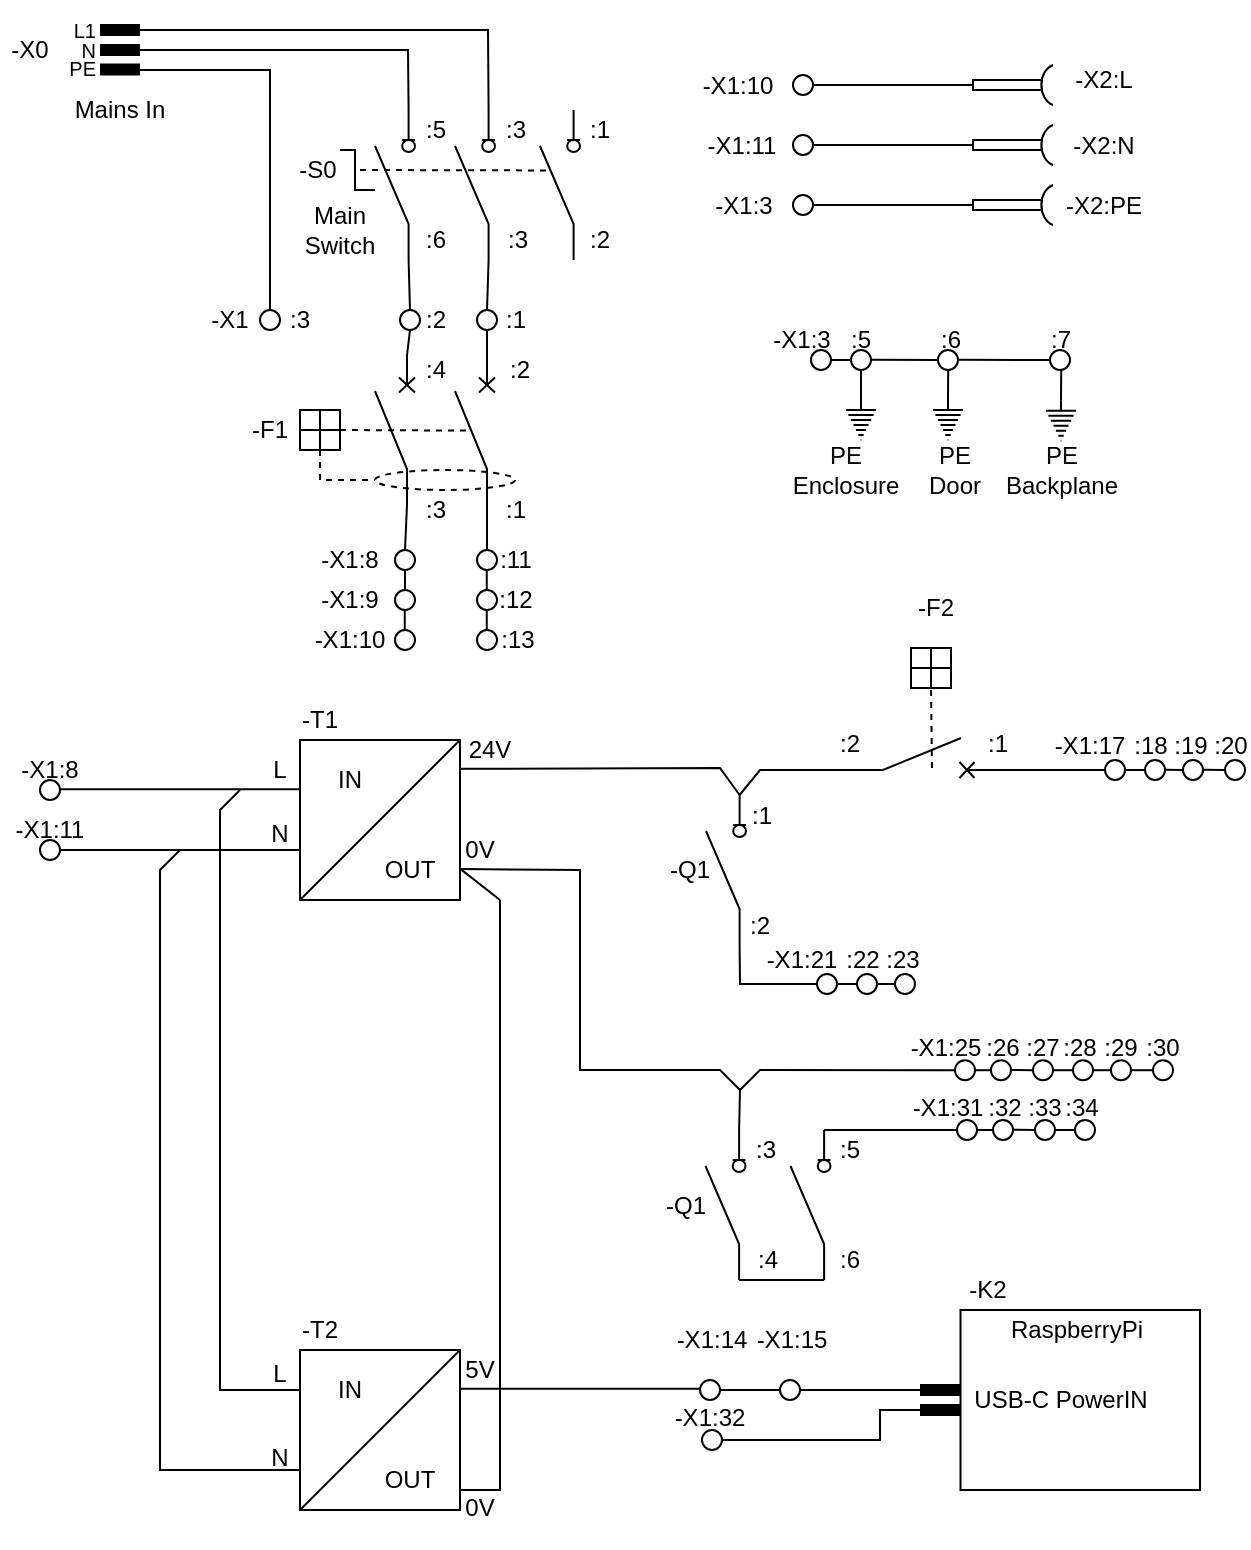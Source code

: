<mxfile version="21.8.2" type="embed"><diagram id="_w5quBjUEY321jHu5cvN" name="Page-1"><mxGraphModel dx="555" dy="289" grid="1" gridSize="10" guides="1" tooltips="1" connect="1" arrows="1" fold="1" page="1" pageScale="1" pageWidth="827" pageHeight="1169" math="0" shadow="0"><root><mxCell id="0"/><mxCell id="1" parent="0"/><mxCell id="90" value="" style="rounded=0;whiteSpace=wrap;html=1;fillColor=none;" parent="1" vertex="1"><mxGeometry x="550.25" y="880" width="119.75" height="90" as="geometry"/></mxCell><mxCell id="hFVKdKWCD8MQ9zV9a1Gs-126" value="&lt;font style=&quot;font-size: 12px;&quot; face=&quot;Helvetica&quot;&gt;-X1:25&lt;/font&gt;" style="text;html=1;strokeColor=none;fillColor=none;align=center;verticalAlign=middle;whiteSpace=wrap;rounded=0;" parent="1" vertex="1"><mxGeometry x="517.5" y="734.1" width="50" height="30" as="geometry"/></mxCell><mxCell id="hFVKdKWCD8MQ9zV9a1Gs-173" value="&lt;font style=&quot;font-size: 12px;&quot; face=&quot;Helvetica&quot;&gt;-X1:17&lt;/font&gt;" style="text;html=1;strokeColor=none;fillColor=none;align=center;verticalAlign=middle;whiteSpace=wrap;rounded=0;" parent="1" vertex="1"><mxGeometry x="590" y="583" width="50" height="30" as="geometry"/></mxCell><mxCell id="hFVKdKWCD8MQ9zV9a1Gs-191" value="&lt;font style=&quot;font-size: 12px;&quot; face=&quot;Helvetica&quot;&gt;:26&lt;/font&gt;" style="text;html=1;strokeColor=none;fillColor=none;align=center;verticalAlign=middle;whiteSpace=wrap;rounded=0;" parent="1" vertex="1"><mxGeometry x="562" y="734.1" width="19" height="30" as="geometry"/></mxCell><mxCell id="hFVKdKWCD8MQ9zV9a1Gs-195" value="&lt;font style=&quot;font-size: 12px;&quot; face=&quot;Helvetica&quot;&gt;:30&lt;/font&gt;" style="text;html=1;strokeColor=none;fillColor=none;align=center;verticalAlign=middle;whiteSpace=wrap;rounded=0;" parent="1" vertex="1"><mxGeometry x="642" y="734.1" width="19" height="30" as="geometry"/></mxCell><mxCell id="hFVKdKWCD8MQ9zV9a1Gs-143" value="&lt;font style=&quot;font-size: 12px;&quot; face=&quot;Helvetica&quot;&gt;-X1:32&lt;/font&gt;" style="text;html=1;strokeColor=none;fillColor=none;align=center;verticalAlign=middle;whiteSpace=wrap;rounded=0;" parent="1" vertex="1"><mxGeometry x="400" y="919" width="50" height="30" as="geometry"/></mxCell><mxCell id="hFVKdKWCD8MQ9zV9a1Gs-115" value="0V" style="text;html=1;strokeColor=none;fillColor=none;align=center;verticalAlign=middle;whiteSpace=wrap;rounded=0;" parent="1" vertex="1"><mxGeometry x="290" y="630" width="40" height="40" as="geometry"/></mxCell><mxCell id="hFVKdKWCD8MQ9zV9a1Gs-3" value="" style="endArrow=none;html=1;rounded=0;strokeWidth=6;" parent="1" edge="1"><mxGeometry width="50" height="50" relative="1" as="geometry"><mxPoint x="120" y="240" as="sourcePoint"/><mxPoint x="140" y="240" as="targetPoint"/></mxGeometry></mxCell><mxCell id="hFVKdKWCD8MQ9zV9a1Gs-4" value="" style="endArrow=none;html=1;rounded=0;strokeWidth=6;" parent="1" edge="1"><mxGeometry width="50" height="50" relative="1" as="geometry"><mxPoint x="120" y="250" as="sourcePoint"/><mxPoint x="140" y="250" as="targetPoint"/></mxGeometry></mxCell><mxCell id="hFVKdKWCD8MQ9zV9a1Gs-5" value="" style="endArrow=none;html=1;rounded=0;strokeWidth=6;" parent="1" edge="1"><mxGeometry width="50" height="50" relative="1" as="geometry"><mxPoint x="120" y="259.8" as="sourcePoint"/><mxPoint x="140" y="259.8" as="targetPoint"/></mxGeometry></mxCell><mxCell id="hFVKdKWCD8MQ9zV9a1Gs-6" value="&lt;p style=&quot;line-height: 95%; font-size: 10px;&quot;&gt;&lt;font style=&quot;font-size: 10px;&quot;&gt;L1&lt;br&gt;N&lt;br&gt;PE&lt;/font&gt;&lt;/p&gt;" style="text;html=1;strokeColor=none;fillColor=none;align=right;verticalAlign=middle;whiteSpace=wrap;rounded=0;" parent="1" vertex="1"><mxGeometry x="100" y="230" width="20" height="40" as="geometry"/></mxCell><mxCell id="hFVKdKWCD8MQ9zV9a1Gs-8" value="" style="verticalLabelPosition=bottom;shadow=0;dashed=0;align=center;html=1;verticalAlign=top;strokeWidth=1;shape=ellipse;perimeter=ellipsePerimeter;" parent="1" vertex="1"><mxGeometry x="267.5" y="500" width="10" height="10" as="geometry"/></mxCell><mxCell id="hFVKdKWCD8MQ9zV9a1Gs-15" value="" style="pointerEvents=1;verticalLabelPosition=bottom;shadow=0;dashed=0;align=center;html=1;verticalAlign=top;shape=mxgraph.electrical.electro-mechanical.circuitBreaker2;elSwitchState=off;rotation=-90;" parent="1" vertex="1"><mxGeometry x="230" y="430" width="75" height="20" as="geometry"/></mxCell><mxCell id="hFVKdKWCD8MQ9zV9a1Gs-16" value="" style="pointerEvents=1;verticalLabelPosition=bottom;shadow=0;dashed=0;align=center;html=1;verticalAlign=top;shape=mxgraph.electrical.electro-mechanical.circuitBreaker2;elSwitchState=off;rotation=-90;" parent="1" vertex="1"><mxGeometry x="270" y="430" width="75" height="20" as="geometry"/></mxCell><mxCell id="hFVKdKWCD8MQ9zV9a1Gs-17" value="" style="html=1;shape=mxgraph.electrical.electro-mechanical.switchDisconnector;aspect=fixed;elSwitchState=off;direction=north;" parent="1" vertex="1"><mxGeometry x="257.5" y="280" width="20" height="75" as="geometry"/></mxCell><mxCell id="hFVKdKWCD8MQ9zV9a1Gs-18" value="" style="html=1;shape=mxgraph.electrical.electro-mechanical.switchDisconnector;aspect=fixed;elSwitchState=off;direction=north;" parent="1" vertex="1"><mxGeometry x="297.5" y="280" width="20" height="75" as="geometry"/></mxCell><mxCell id="hFVKdKWCD8MQ9zV9a1Gs-19" value="" style="html=1;shape=mxgraph.electrical.electro-mechanical.switchDisconnector;aspect=fixed;elSwitchState=off;direction=north;" parent="1" vertex="1"><mxGeometry x="340" y="280" width="20" height="75" as="geometry"/></mxCell><mxCell id="hFVKdKWCD8MQ9zV9a1Gs-20" value="" style="verticalLabelPosition=bottom;shadow=0;dashed=0;align=center;html=1;verticalAlign=top;strokeWidth=1;shape=ellipse;perimeter=ellipsePerimeter;" parent="1" vertex="1"><mxGeometry x="200" y="380" width="10" height="10" as="geometry"/></mxCell><mxCell id="hFVKdKWCD8MQ9zV9a1Gs-21" value="" style="verticalLabelPosition=bottom;shadow=0;dashed=0;align=center;html=1;verticalAlign=top;strokeWidth=1;shape=ellipse;perimeter=ellipsePerimeter;" parent="1" vertex="1"><mxGeometry x="270" y="380" width="10" height="10" as="geometry"/></mxCell><mxCell id="hFVKdKWCD8MQ9zV9a1Gs-22" value="" style="verticalLabelPosition=bottom;shadow=0;dashed=0;align=center;html=1;verticalAlign=top;strokeWidth=1;shape=ellipse;perimeter=ellipsePerimeter;" parent="1" vertex="1"><mxGeometry x="308.5" y="380" width="10" height="10" as="geometry"/></mxCell><mxCell id="hFVKdKWCD8MQ9zV9a1Gs-26" value="" style="endArrow=none;html=1;rounded=0;exitX=1;exitY=0.84;exitDx=0;exitDy=0;" parent="1" source="hFVKdKWCD8MQ9zV9a1Gs-17" edge="1"><mxGeometry width="50" height="50" relative="1" as="geometry"><Array as="points"><mxPoint x="274" y="250"/></Array><mxPoint x="150" y="350" as="sourcePoint"/><mxPoint x="140" y="250" as="targetPoint"/></mxGeometry></mxCell><mxCell id="hFVKdKWCD8MQ9zV9a1Gs-29" value="" style="endArrow=none;html=1;rounded=0;exitX=0.5;exitY=0;exitDx=0;exitDy=0;" parent="1" source="hFVKdKWCD8MQ9zV9a1Gs-20" edge="1"><mxGeometry width="50" height="50" relative="1" as="geometry"><Array as="points"><mxPoint x="205" y="260"/></Array><mxPoint x="190" y="340" as="sourcePoint"/><mxPoint x="140" y="260" as="targetPoint"/></mxGeometry></mxCell><mxCell id="hFVKdKWCD8MQ9zV9a1Gs-30" value="" style="endArrow=none;html=1;rounded=0;entryX=1;entryY=0.84;entryDx=0;entryDy=0;" parent="1" target="hFVKdKWCD8MQ9zV9a1Gs-18" edge="1"><mxGeometry width="50" height="50" relative="1" as="geometry"><Array as="points"><mxPoint x="314" y="240"/></Array><mxPoint x="140" y="240" as="sourcePoint"/><mxPoint x="270" y="280" as="targetPoint"/></mxGeometry></mxCell><mxCell id="hFVKdKWCD8MQ9zV9a1Gs-34" value="Main Switch" style="text;html=1;strokeColor=none;fillColor=none;align=center;verticalAlign=middle;whiteSpace=wrap;rounded=0;" parent="1" vertex="1"><mxGeometry x="210" y="325" width="60" height="30" as="geometry"/></mxCell><mxCell id="hFVKdKWCD8MQ9zV9a1Gs-36" value="Mains In" style="text;html=1;strokeColor=none;fillColor=none;align=center;verticalAlign=middle;whiteSpace=wrap;rounded=0;" parent="1" vertex="1"><mxGeometry x="100" y="270" width="60" height="20" as="geometry"/></mxCell><mxCell id="hFVKdKWCD8MQ9zV9a1Gs-37" value="&lt;font face=&quot;Helvetica&quot;&gt;-X0&lt;/font&gt;" style="text;html=1;strokeColor=none;fillColor=none;align=center;verticalAlign=middle;whiteSpace=wrap;rounded=0;" parent="1" vertex="1"><mxGeometry x="70" y="235" width="30" height="30" as="geometry"/></mxCell><mxCell id="hFVKdKWCD8MQ9zV9a1Gs-38" value="&lt;font face=&quot;Helvetica&quot;&gt;-X1&lt;/font&gt;" style="text;html=1;strokeColor=none;fillColor=none;align=center;verticalAlign=middle;whiteSpace=wrap;rounded=0;" parent="1" vertex="1"><mxGeometry x="170" y="370" width="30" height="30" as="geometry"/></mxCell><mxCell id="hFVKdKWCD8MQ9zV9a1Gs-39" value=":3" style="text;html=1;strokeColor=none;fillColor=none;align=center;verticalAlign=middle;whiteSpace=wrap;rounded=0;" parent="1" vertex="1"><mxGeometry x="210" y="370" width="20" height="30" as="geometry"/></mxCell><mxCell id="hFVKdKWCD8MQ9zV9a1Gs-40" value=":2" style="text;html=1;strokeColor=none;fillColor=none;align=center;verticalAlign=middle;whiteSpace=wrap;rounded=0;" parent="1" vertex="1"><mxGeometry x="277.5" y="375" width="20" height="20" as="geometry"/></mxCell><mxCell id="hFVKdKWCD8MQ9zV9a1Gs-41" value=":1" style="text;html=1;strokeColor=none;fillColor=none;align=center;verticalAlign=middle;whiteSpace=wrap;rounded=0;" parent="1" vertex="1"><mxGeometry x="317.5" y="375" width="20" height="20" as="geometry"/></mxCell><mxCell id="hFVKdKWCD8MQ9zV9a1Gs-42" value=":4" style="text;html=1;strokeColor=none;fillColor=none;align=center;verticalAlign=middle;whiteSpace=wrap;rounded=0;" parent="1" vertex="1"><mxGeometry x="277.5" y="400" width="20" height="20" as="geometry"/></mxCell><mxCell id="hFVKdKWCD8MQ9zV9a1Gs-43" value=":2" style="text;html=1;strokeColor=none;fillColor=none;align=center;verticalAlign=middle;whiteSpace=wrap;rounded=0;" parent="1" vertex="1"><mxGeometry x="320" y="400" width="20" height="20" as="geometry"/></mxCell><mxCell id="hFVKdKWCD8MQ9zV9a1Gs-44" value=":3" style="text;html=1;strokeColor=none;fillColor=none;align=center;verticalAlign=middle;whiteSpace=wrap;rounded=0;" parent="1" vertex="1"><mxGeometry x="277.5" y="470" width="20" height="20" as="geometry"/></mxCell><mxCell id="hFVKdKWCD8MQ9zV9a1Gs-45" value=":1" style="text;html=1;strokeColor=none;fillColor=none;align=center;verticalAlign=middle;whiteSpace=wrap;rounded=0;" parent="1" vertex="1"><mxGeometry x="317.5" y="470" width="20" height="20" as="geometry"/></mxCell><mxCell id="hFVKdKWCD8MQ9zV9a1Gs-46" value="" style="verticalLabelPosition=bottom;shadow=0;dashed=0;align=center;html=1;verticalAlign=top;strokeWidth=1;shape=ellipse;perimeter=ellipsePerimeter;" parent="1" vertex="1"><mxGeometry x="267.5" y="520" width="10" height="10" as="geometry"/></mxCell><mxCell id="hFVKdKWCD8MQ9zV9a1Gs-47" value="" style="verticalLabelPosition=bottom;shadow=0;dashed=0;align=center;html=1;verticalAlign=top;strokeWidth=1;shape=ellipse;perimeter=ellipsePerimeter;" parent="1" vertex="1"><mxGeometry x="267.5" y="540" width="10" height="10" as="geometry"/></mxCell><mxCell id="hFVKdKWCD8MQ9zV9a1Gs-48" value="" style="verticalLabelPosition=bottom;shadow=0;dashed=0;align=center;html=1;verticalAlign=top;strokeWidth=1;shape=ellipse;perimeter=ellipsePerimeter;" parent="1" vertex="1"><mxGeometry x="308.5" y="500" width="10" height="10" as="geometry"/></mxCell><mxCell id="hFVKdKWCD8MQ9zV9a1Gs-49" value="" style="verticalLabelPosition=bottom;shadow=0;dashed=0;align=center;html=1;verticalAlign=top;strokeWidth=1;shape=ellipse;perimeter=ellipsePerimeter;" parent="1" vertex="1"><mxGeometry x="308.5" y="520" width="10" height="10" as="geometry"/></mxCell><mxCell id="hFVKdKWCD8MQ9zV9a1Gs-50" value="" style="verticalLabelPosition=bottom;shadow=0;dashed=0;align=center;html=1;verticalAlign=top;strokeWidth=1;shape=ellipse;perimeter=ellipsePerimeter;" parent="1" vertex="1"><mxGeometry x="308.5" y="540" width="10" height="10" as="geometry"/></mxCell><mxCell id="hFVKdKWCD8MQ9zV9a1Gs-51" value="" style="ellipse;whiteSpace=wrap;html=1;fillColor=none;dashed=1;" parent="1" vertex="1"><mxGeometry x="257.5" y="460" width="70" height="10" as="geometry"/></mxCell><mxCell id="hFVKdKWCD8MQ9zV9a1Gs-52" value="" style="rounded=0;whiteSpace=wrap;html=1;fillColor=none;" parent="1" vertex="1"><mxGeometry x="220" y="430" width="20" height="20" as="geometry"/></mxCell><mxCell id="hFVKdKWCD8MQ9zV9a1Gs-53" value="" style="endArrow=none;html=1;rounded=0;exitX=0;exitY=0.5;exitDx=0;exitDy=0;entryX=1;entryY=0.5;entryDx=0;entryDy=0;" parent="1" source="hFVKdKWCD8MQ9zV9a1Gs-52" target="hFVKdKWCD8MQ9zV9a1Gs-52" edge="1"><mxGeometry width="50" height="50" relative="1" as="geometry"><mxPoint x="170" y="360" as="sourcePoint"/><mxPoint x="220" y="310" as="targetPoint"/></mxGeometry></mxCell><mxCell id="hFVKdKWCD8MQ9zV9a1Gs-54" value="" style="endArrow=none;html=1;rounded=0;entryX=0.5;entryY=1;entryDx=0;entryDy=0;exitX=0.5;exitY=0;exitDx=0;exitDy=0;" parent="1" source="hFVKdKWCD8MQ9zV9a1Gs-52" target="hFVKdKWCD8MQ9zV9a1Gs-52" edge="1"><mxGeometry width="50" height="50" relative="1" as="geometry"><mxPoint x="170" y="360" as="sourcePoint"/><mxPoint x="220" y="310" as="targetPoint"/></mxGeometry></mxCell><mxCell id="hFVKdKWCD8MQ9zV9a1Gs-55" value="" style="endArrow=none;html=1;rounded=0;entryX=0.496;entryY=0.342;entryDx=0;entryDy=0;entryPerimeter=0;exitX=1;exitY=0.5;exitDx=0;exitDy=0;dashed=1;" parent="1" source="hFVKdKWCD8MQ9zV9a1Gs-52" target="hFVKdKWCD8MQ9zV9a1Gs-16" edge="1"><mxGeometry width="50" height="50" relative="1" as="geometry"><mxPoint x="200" y="450" as="sourcePoint"/><mxPoint x="250" y="400" as="targetPoint"/></mxGeometry></mxCell><mxCell id="hFVKdKWCD8MQ9zV9a1Gs-57" value="" style="endArrow=none;dashed=1;html=1;rounded=0;entryX=0;entryY=0.5;entryDx=0;entryDy=0;exitX=0.5;exitY=1;exitDx=0;exitDy=0;" parent="1" source="hFVKdKWCD8MQ9zV9a1Gs-52" target="hFVKdKWCD8MQ9zV9a1Gs-51" edge="1"><mxGeometry width="50" height="50" relative="1" as="geometry"><Array as="points"><mxPoint x="230" y="465"/></Array><mxPoint x="200" y="450" as="sourcePoint"/><mxPoint x="250" y="400" as="targetPoint"/></mxGeometry></mxCell><mxCell id="hFVKdKWCD8MQ9zV9a1Gs-59" value="-F1" style="text;html=1;strokeColor=none;fillColor=none;align=center;verticalAlign=middle;whiteSpace=wrap;rounded=0;" parent="1" vertex="1"><mxGeometry x="190" y="430" width="30" height="20" as="geometry"/></mxCell><mxCell id="hFVKdKWCD8MQ9zV9a1Gs-60" value=":1" style="text;html=1;strokeColor=none;fillColor=none;align=center;verticalAlign=middle;whiteSpace=wrap;rounded=0;" parent="1" vertex="1"><mxGeometry x="360" y="280" width="20" height="20" as="geometry"/></mxCell><mxCell id="hFVKdKWCD8MQ9zV9a1Gs-61" value=":2" style="text;html=1;strokeColor=none;fillColor=none;align=center;verticalAlign=middle;whiteSpace=wrap;rounded=0;" parent="1" vertex="1"><mxGeometry x="360" y="335" width="20" height="20" as="geometry"/></mxCell><mxCell id="hFVKdKWCD8MQ9zV9a1Gs-62" value=":3" style="text;html=1;strokeColor=none;fillColor=none;align=center;verticalAlign=middle;whiteSpace=wrap;rounded=0;" parent="1" vertex="1"><mxGeometry x="317.5" y="280" width="20" height="20" as="geometry"/></mxCell><mxCell id="hFVKdKWCD8MQ9zV9a1Gs-63" value=":3" style="text;html=1;strokeColor=none;fillColor=none;align=center;verticalAlign=middle;whiteSpace=wrap;rounded=0;" parent="1" vertex="1"><mxGeometry x="318.5" y="335" width="20" height="20" as="geometry"/></mxCell><mxCell id="hFVKdKWCD8MQ9zV9a1Gs-64" value=":5" style="text;html=1;strokeColor=none;fillColor=none;align=center;verticalAlign=middle;whiteSpace=wrap;rounded=0;" parent="1" vertex="1"><mxGeometry x="277.5" y="280" width="20" height="20" as="geometry"/></mxCell><mxCell id="hFVKdKWCD8MQ9zV9a1Gs-65" value=":6" style="text;html=1;strokeColor=none;fillColor=none;align=center;verticalAlign=middle;whiteSpace=wrap;rounded=0;" parent="1" vertex="1"><mxGeometry x="277.5" y="335" width="20" height="20" as="geometry"/></mxCell><mxCell id="hFVKdKWCD8MQ9zV9a1Gs-66" value="" style="endArrow=none;dashed=1;html=1;rounded=0;entryX=0.597;entryY=0.238;entryDx=0;entryDy=0;entryPerimeter=0;" parent="1" target="hFVKdKWCD8MQ9zV9a1Gs-19" edge="1"><mxGeometry width="50" height="50" relative="1" as="geometry"><mxPoint x="250" y="310" as="sourcePoint"/><mxPoint x="345" y="317.35" as="targetPoint"/></mxGeometry></mxCell><mxCell id="hFVKdKWCD8MQ9zV9a1Gs-70" value="" style="endArrow=none;html=1;rounded=0;" parent="1" edge="1"><mxGeometry width="50" height="50" relative="1" as="geometry"><Array as="points"><mxPoint x="247.5" y="320"/><mxPoint x="247.5" y="300"/></Array><mxPoint x="257.5" y="320" as="sourcePoint"/><mxPoint x="240" y="300" as="targetPoint"/></mxGeometry></mxCell><mxCell id="hFVKdKWCD8MQ9zV9a1Gs-71" value="&lt;font face=&quot;Helvetica&quot;&gt;-S0&lt;/font&gt;" style="text;html=1;strokeColor=none;fillColor=none;align=center;verticalAlign=middle;whiteSpace=wrap;rounded=0;" parent="1" vertex="1"><mxGeometry x="214" y="295" width="30" height="30" as="geometry"/></mxCell><mxCell id="hFVKdKWCD8MQ9zV9a1Gs-72" value="" style="endArrow=none;html=1;rounded=0;entryX=0;entryY=0.84;entryDx=0;entryDy=0;exitX=0.5;exitY=0;exitDx=0;exitDy=0;" parent="1" source="hFVKdKWCD8MQ9zV9a1Gs-21" target="hFVKdKWCD8MQ9zV9a1Gs-17" edge="1"><mxGeometry width="50" height="50" relative="1" as="geometry"><mxPoint x="310" y="410" as="sourcePoint"/><mxPoint x="360" y="360" as="targetPoint"/></mxGeometry></mxCell><mxCell id="hFVKdKWCD8MQ9zV9a1Gs-73" value="" style="endArrow=none;html=1;rounded=0;entryX=0;entryY=0.84;entryDx=0;entryDy=0;exitX=0.5;exitY=0;exitDx=0;exitDy=0;" parent="1" source="hFVKdKWCD8MQ9zV9a1Gs-22" target="hFVKdKWCD8MQ9zV9a1Gs-18" edge="1"><mxGeometry width="50" height="50" relative="1" as="geometry"><mxPoint x="310" y="410" as="sourcePoint"/><mxPoint x="360" y="360" as="targetPoint"/></mxGeometry></mxCell><mxCell id="hFVKdKWCD8MQ9zV9a1Gs-74" value="" style="endArrow=none;html=1;rounded=0;entryX=0.5;entryY=1;entryDx=0;entryDy=0;exitX=1;exitY=0.8;exitDx=0;exitDy=0;" parent="1" source="hFVKdKWCD8MQ9zV9a1Gs-16" target="hFVKdKWCD8MQ9zV9a1Gs-22" edge="1"><mxGeometry width="50" height="50" relative="1" as="geometry"><mxPoint x="310" y="410" as="sourcePoint"/><mxPoint x="360" y="360" as="targetPoint"/></mxGeometry></mxCell><mxCell id="hFVKdKWCD8MQ9zV9a1Gs-75" value="" style="endArrow=none;html=1;rounded=0;entryX=0.5;entryY=1;entryDx=0;entryDy=0;exitX=1;exitY=0.8;exitDx=0;exitDy=0;" parent="1" source="hFVKdKWCD8MQ9zV9a1Gs-15" target="hFVKdKWCD8MQ9zV9a1Gs-21" edge="1"><mxGeometry width="50" height="50" relative="1" as="geometry"><mxPoint x="310" y="410" as="sourcePoint"/><mxPoint x="360" y="360" as="targetPoint"/></mxGeometry></mxCell><mxCell id="hFVKdKWCD8MQ9zV9a1Gs-76" value="" style="endArrow=none;html=1;rounded=0;entryX=0;entryY=0.8;entryDx=0;entryDy=0;exitX=0.5;exitY=0;exitDx=0;exitDy=0;" parent="1" source="hFVKdKWCD8MQ9zV9a1Gs-8" target="hFVKdKWCD8MQ9zV9a1Gs-15" edge="1"><mxGeometry width="50" height="50" relative="1" as="geometry"><mxPoint x="310" y="510" as="sourcePoint"/><mxPoint x="360" y="460" as="targetPoint"/></mxGeometry></mxCell><mxCell id="hFVKdKWCD8MQ9zV9a1Gs-77" value="" style="endArrow=none;html=1;rounded=0;entryX=0;entryY=0.8;entryDx=0;entryDy=0;exitX=0.5;exitY=0;exitDx=0;exitDy=0;" parent="1" source="hFVKdKWCD8MQ9zV9a1Gs-48" target="hFVKdKWCD8MQ9zV9a1Gs-16" edge="1"><mxGeometry width="50" height="50" relative="1" as="geometry"><mxPoint x="310" y="510" as="sourcePoint"/><mxPoint x="360" y="460" as="targetPoint"/></mxGeometry></mxCell><mxCell id="hFVKdKWCD8MQ9zV9a1Gs-78" value="" style="endArrow=none;html=1;rounded=0;entryX=0.5;entryY=1;entryDx=0;entryDy=0;exitX=0.5;exitY=0;exitDx=0;exitDy=0;" parent="1" source="hFVKdKWCD8MQ9zV9a1Gs-46" target="hFVKdKWCD8MQ9zV9a1Gs-8" edge="1"><mxGeometry width="50" height="50" relative="1" as="geometry"><mxPoint x="310" y="570" as="sourcePoint"/><mxPoint x="360" y="520" as="targetPoint"/></mxGeometry></mxCell><mxCell id="hFVKdKWCD8MQ9zV9a1Gs-79" value="" style="endArrow=none;html=1;rounded=0;entryX=0.5;entryY=1;entryDx=0;entryDy=0;exitX=0.5;exitY=0;exitDx=0;exitDy=0;" parent="1" edge="1"><mxGeometry width="50" height="50" relative="1" as="geometry"><mxPoint x="313.38" y="520" as="sourcePoint"/><mxPoint x="313.38" y="510" as="targetPoint"/></mxGeometry></mxCell><mxCell id="hFVKdKWCD8MQ9zV9a1Gs-80" value="" style="endArrow=none;html=1;rounded=0;entryX=0.5;entryY=1;entryDx=0;entryDy=0;exitX=0.5;exitY=0;exitDx=0;exitDy=0;" parent="1" edge="1"><mxGeometry width="50" height="50" relative="1" as="geometry"><mxPoint x="272.38" y="540" as="sourcePoint"/><mxPoint x="272.38" y="530" as="targetPoint"/></mxGeometry></mxCell><mxCell id="hFVKdKWCD8MQ9zV9a1Gs-81" value="" style="endArrow=none;html=1;rounded=0;entryX=0.5;entryY=1;entryDx=0;entryDy=0;exitX=0.5;exitY=0;exitDx=0;exitDy=0;" parent="1" edge="1"><mxGeometry width="50" height="50" relative="1" as="geometry"><mxPoint x="313.38" y="540" as="sourcePoint"/><mxPoint x="313.38" y="530" as="targetPoint"/></mxGeometry></mxCell><mxCell id="hFVKdKWCD8MQ9zV9a1Gs-82" value="" style="endArrow=none;html=1;rounded=0;strokeWidth=6;" parent="1" edge="1"><mxGeometry width="50" height="50" relative="1" as="geometry"><mxPoint x="530" y="920" as="sourcePoint"/><mxPoint x="550" y="920" as="targetPoint"/></mxGeometry></mxCell><mxCell id="hFVKdKWCD8MQ9zV9a1Gs-83" value="" style="endArrow=none;html=1;rounded=0;strokeWidth=6;" parent="1" edge="1"><mxGeometry width="50" height="50" relative="1" as="geometry"><mxPoint x="530" y="930" as="sourcePoint"/><mxPoint x="550" y="930" as="targetPoint"/></mxGeometry></mxCell><mxCell id="hFVKdKWCD8MQ9zV9a1Gs-87" value="&lt;font face=&quot;Helvetica&quot;&gt;-K2&lt;/font&gt;" style="text;html=1;strokeColor=none;fillColor=none;align=center;verticalAlign=middle;whiteSpace=wrap;rounded=0;" parent="1" vertex="1"><mxGeometry x="544.5" y="860" width="37.5" height="20" as="geometry"/></mxCell><mxCell id="hFVKdKWCD8MQ9zV9a1Gs-88" value="" style="whiteSpace=wrap;html=1;aspect=fixed;fillColor=none;" parent="1" vertex="1"><mxGeometry x="220" y="900" width="80" height="80" as="geometry"/></mxCell><mxCell id="hFVKdKWCD8MQ9zV9a1Gs-89" value="" style="endArrow=none;html=1;rounded=0;entryX=1;entryY=0;entryDx=0;entryDy=0;exitX=0;exitY=1;exitDx=0;exitDy=0;" parent="1" source="hFVKdKWCD8MQ9zV9a1Gs-88" target="hFVKdKWCD8MQ9zV9a1Gs-88" edge="1"><mxGeometry width="50" height="50" relative="1" as="geometry"><mxPoint x="140" y="900" as="sourcePoint"/><mxPoint x="190" y="850" as="targetPoint"/></mxGeometry></mxCell><mxCell id="hFVKdKWCD8MQ9zV9a1Gs-90" value="IN" style="text;html=1;strokeColor=none;fillColor=none;align=center;verticalAlign=middle;whiteSpace=wrap;rounded=0;" parent="1" vertex="1"><mxGeometry x="230" y="910" width="30" height="20" as="geometry"/></mxCell><mxCell id="hFVKdKWCD8MQ9zV9a1Gs-91" value="OUT" style="text;html=1;strokeColor=none;fillColor=none;align=center;verticalAlign=middle;whiteSpace=wrap;rounded=0;" parent="1" vertex="1"><mxGeometry x="260" y="955" width="30" height="20" as="geometry"/></mxCell><mxCell id="hFVKdKWCD8MQ9zV9a1Gs-92" value="" style="whiteSpace=wrap;html=1;aspect=fixed;fillColor=none;" parent="1" vertex="1"><mxGeometry x="220" y="595" width="80" height="80" as="geometry"/></mxCell><mxCell id="hFVKdKWCD8MQ9zV9a1Gs-93" value="" style="endArrow=none;html=1;rounded=0;entryX=1;entryY=0;entryDx=0;entryDy=0;exitX=0;exitY=1;exitDx=0;exitDy=0;" parent="1" source="hFVKdKWCD8MQ9zV9a1Gs-92" target="hFVKdKWCD8MQ9zV9a1Gs-92" edge="1"><mxGeometry width="50" height="50" relative="1" as="geometry"><mxPoint x="140" y="595" as="sourcePoint"/><mxPoint x="190" y="545" as="targetPoint"/></mxGeometry></mxCell><mxCell id="hFVKdKWCD8MQ9zV9a1Gs-94" value="IN" style="text;html=1;strokeColor=none;fillColor=none;align=center;verticalAlign=middle;whiteSpace=wrap;rounded=0;" parent="1" vertex="1"><mxGeometry x="230" y="605" width="30" height="20" as="geometry"/></mxCell><mxCell id="hFVKdKWCD8MQ9zV9a1Gs-95" value="OUT" style="text;html=1;strokeColor=none;fillColor=none;align=center;verticalAlign=middle;whiteSpace=wrap;rounded=0;" parent="1" vertex="1"><mxGeometry x="260" y="650" width="30" height="20" as="geometry"/></mxCell><mxCell id="hFVKdKWCD8MQ9zV9a1Gs-101" value="" style="endArrow=none;html=1;rounded=0;entryX=1;entryY=0.75;entryDx=0;entryDy=0;" parent="1" source="hFVKdKWCD8MQ9zV9a1Gs-104" edge="1"><mxGeometry width="50" height="50" relative="1" as="geometry"><mxPoint x="420" y="609.41" as="sourcePoint"/><mxPoint x="300" y="609.41" as="targetPoint"/></mxGeometry></mxCell><mxCell id="hFVKdKWCD8MQ9zV9a1Gs-102" value="" style="endArrow=none;html=1;rounded=0;entryX=1;entryY=0.75;entryDx=0;entryDy=0;" parent="1" edge="1"><mxGeometry width="50" height="50" relative="1" as="geometry"><mxPoint x="420" y="919.41" as="sourcePoint"/><mxPoint x="300" y="919.41" as="targetPoint"/></mxGeometry></mxCell><mxCell id="hFVKdKWCD8MQ9zV9a1Gs-103" value="5V" style="text;html=1;strokeColor=none;fillColor=none;align=center;verticalAlign=middle;whiteSpace=wrap;rounded=0;" parent="1" vertex="1"><mxGeometry x="290" y="890" width="40" height="40" as="geometry"/></mxCell><mxCell id="hFVKdKWCD8MQ9zV9a1Gs-104" value="24V" style="text;html=1;strokeColor=none;fillColor=none;align=center;verticalAlign=middle;whiteSpace=wrap;rounded=0;" parent="1" vertex="1"><mxGeometry x="300" y="585" width="30" height="30" as="geometry"/></mxCell><mxCell id="hFVKdKWCD8MQ9zV9a1Gs-107" value="" style="endArrow=none;html=1;rounded=0;entryX=1;entryY=0.75;entryDx=0;entryDy=0;exitX=1;exitY=0.84;exitDx=0;exitDy=0;" parent="1" source="5" edge="1"><mxGeometry width="50" height="50" relative="1" as="geometry"><Array as="points"><mxPoint x="430" y="609"/></Array><mxPoint x="420" y="609.41" as="sourcePoint"/><mxPoint x="300" y="609.41" as="targetPoint"/></mxGeometry></mxCell><mxCell id="hFVKdKWCD8MQ9zV9a1Gs-109" value="" style="endArrow=none;html=1;rounded=0;" parent="1" edge="1"><mxGeometry width="50" height="50" relative="1" as="geometry"><mxPoint x="330" y="665" as="sourcePoint"/><mxPoint x="330" y="665" as="targetPoint"/></mxGeometry></mxCell><mxCell id="hFVKdKWCD8MQ9zV9a1Gs-112" value="" style="endArrow=none;html=1;rounded=0;entryX=1.004;entryY=0.807;entryDx=0;entryDy=0;entryPerimeter=0;" parent="1" target="hFVKdKWCD8MQ9zV9a1Gs-92" edge="1"><mxGeometry width="50" height="50" relative="1" as="geometry"><mxPoint x="320" y="675" as="sourcePoint"/><mxPoint x="300" y="665" as="targetPoint"/></mxGeometry></mxCell><mxCell id="hFVKdKWCD8MQ9zV9a1Gs-116" value="0V" style="text;html=1;strokeColor=none;fillColor=none;align=center;verticalAlign=middle;whiteSpace=wrap;rounded=0;" parent="1" vertex="1"><mxGeometry x="290" y="959" width="40" height="40" as="geometry"/></mxCell><mxCell id="hFVKdKWCD8MQ9zV9a1Gs-122" value="" style="verticalLabelPosition=bottom;shadow=0;dashed=0;align=center;html=1;verticalAlign=top;strokeWidth=1;shape=ellipse;perimeter=ellipsePerimeter;" parent="1" vertex="1"><mxGeometry x="622.5" y="605" width="10" height="10" as="geometry"/></mxCell><mxCell id="hFVKdKWCD8MQ9zV9a1Gs-125" value="" style="verticalLabelPosition=bottom;shadow=0;dashed=0;align=center;html=1;verticalAlign=top;strokeWidth=1;shape=ellipse;perimeter=ellipsePerimeter;" parent="1" vertex="1"><mxGeometry x="547.5" y="755.1" width="10" height="10" as="geometry"/></mxCell><mxCell id="hFVKdKWCD8MQ9zV9a1Gs-128" value="-T1" style="text;html=1;strokeColor=none;fillColor=none;align=center;verticalAlign=middle;whiteSpace=wrap;rounded=0;" parent="1" vertex="1"><mxGeometry x="200" y="570" width="60" height="30" as="geometry"/></mxCell><mxCell id="hFVKdKWCD8MQ9zV9a1Gs-129" value="-T2" style="text;html=1;strokeColor=none;fillColor=none;align=center;verticalAlign=middle;whiteSpace=wrap;rounded=0;" parent="1" vertex="1"><mxGeometry x="200" y="880" width="60" height="20" as="geometry"/></mxCell><mxCell id="hFVKdKWCD8MQ9zV9a1Gs-130" value="" style="endArrow=none;html=1;rounded=0;exitX=0.25;exitY=0.275;exitDx=0;exitDy=0;exitPerimeter=0;" parent="1" source="hFVKdKWCD8MQ9zV9a1Gs-116" edge="1"><mxGeometry width="50" height="50" relative="1" as="geometry"><Array as="points"><mxPoint x="320" y="970"/></Array><mxPoint x="290" y="765" as="sourcePoint"/><mxPoint x="320" y="675" as="targetPoint"/></mxGeometry></mxCell><mxCell id="hFVKdKWCD8MQ9zV9a1Gs-131" value="" style="verticalLabelPosition=bottom;shadow=0;dashed=0;align=center;html=1;verticalAlign=top;strokeWidth=1;shape=ellipse;perimeter=ellipsePerimeter;" parent="1" vertex="1"><mxGeometry x="420" y="915" width="10" height="10" as="geometry"/></mxCell><mxCell id="hFVKdKWCD8MQ9zV9a1Gs-132" value="&lt;font style=&quot;font-size: 12px;&quot; face=&quot;Helvetica&quot;&gt;-X1:14&lt;/font&gt;" style="text;html=1;strokeColor=none;fillColor=none;align=center;verticalAlign=middle;whiteSpace=wrap;rounded=0;" parent="1" vertex="1"><mxGeometry x="401" y="880" width="50" height="30" as="geometry"/></mxCell><mxCell id="hFVKdKWCD8MQ9zV9a1Gs-133" value="" style="verticalLabelPosition=bottom;shadow=0;dashed=0;align=center;html=1;verticalAlign=top;strokeWidth=1;shape=ellipse;perimeter=ellipsePerimeter;" parent="1" vertex="1"><mxGeometry x="460" y="915" width="10" height="10" as="geometry"/></mxCell><mxCell id="hFVKdKWCD8MQ9zV9a1Gs-134" value="-X1&lt;font style=&quot;font-size: 12px;&quot; face=&quot;Helvetica&quot;&gt;:15&lt;/font&gt;" style="text;html=1;strokeColor=none;fillColor=none;align=center;verticalAlign=middle;whiteSpace=wrap;rounded=0;" parent="1" vertex="1"><mxGeometry x="441" y="880" width="50" height="30" as="geometry"/></mxCell><mxCell id="hFVKdKWCD8MQ9zV9a1Gs-136" value="" style="endArrow=none;html=1;rounded=0;exitX=1;exitY=0.5;exitDx=0;exitDy=0;" parent="1" source="hFVKdKWCD8MQ9zV9a1Gs-133" edge="1"><mxGeometry width="50" height="50" relative="1" as="geometry"><mxPoint x="430" y="970" as="sourcePoint"/><mxPoint x="530" y="920" as="targetPoint"/></mxGeometry></mxCell><mxCell id="hFVKdKWCD8MQ9zV9a1Gs-137" value="" style="endArrow=none;html=1;rounded=0;entryX=0;entryY=0.5;entryDx=0;entryDy=0;exitX=1;exitY=0.5;exitDx=0;exitDy=0;" parent="1" source="hFVKdKWCD8MQ9zV9a1Gs-131" target="hFVKdKWCD8MQ9zV9a1Gs-133" edge="1"><mxGeometry width="50" height="50" relative="1" as="geometry"><mxPoint x="430" y="970" as="sourcePoint"/><mxPoint x="480" y="920" as="targetPoint"/></mxGeometry></mxCell><mxCell id="hFVKdKWCD8MQ9zV9a1Gs-142" value="" style="verticalLabelPosition=bottom;shadow=0;dashed=0;align=center;html=1;verticalAlign=top;strokeWidth=1;shape=ellipse;perimeter=ellipsePerimeter;" parent="1" vertex="1"><mxGeometry x="421" y="940" width="10" height="10" as="geometry"/></mxCell><mxCell id="hFVKdKWCD8MQ9zV9a1Gs-146" value="" style="endArrow=none;html=1;rounded=0;exitX=1;exitY=0.5;exitDx=0;exitDy=0;" parent="1" source="hFVKdKWCD8MQ9zV9a1Gs-142" edge="1"><mxGeometry width="50" height="50" relative="1" as="geometry"><Array as="points"><mxPoint x="510" y="945"/><mxPoint x="510" y="930"/></Array><mxPoint x="470" y="970" as="sourcePoint"/><mxPoint x="540" y="930" as="targetPoint"/></mxGeometry></mxCell><mxCell id="hFVKdKWCD8MQ9zV9a1Gs-147" value="" style="endArrow=none;html=1;rounded=0;entryX=0;entryY=0.25;entryDx=0;entryDy=0;" parent="1" edge="1"><mxGeometry width="50" height="50" relative="1" as="geometry"><mxPoint x="100" y="619.6" as="sourcePoint"/><mxPoint x="220" y="619.6" as="targetPoint"/></mxGeometry></mxCell><mxCell id="hFVKdKWCD8MQ9zV9a1Gs-148" value="" style="endArrow=none;html=1;rounded=0;entryX=0;entryY=0.25;entryDx=0;entryDy=0;" parent="1" edge="1"><mxGeometry width="50" height="50" relative="1" as="geometry"><mxPoint x="100" y="650" as="sourcePoint"/><mxPoint x="220" y="650" as="targetPoint"/></mxGeometry></mxCell><mxCell id="hFVKdKWCD8MQ9zV9a1Gs-149" value="" style="endArrow=none;html=1;rounded=0;entryX=0;entryY=0.75;entryDx=0;entryDy=0;" parent="1" target="hFVKdKWCD8MQ9zV9a1Gs-88" edge="1"><mxGeometry width="50" height="50" relative="1" as="geometry"><Array as="points"><mxPoint x="150" y="660"/><mxPoint x="150" y="960"/></Array><mxPoint x="160" y="650" as="sourcePoint"/><mxPoint x="140" y="715" as="targetPoint"/></mxGeometry></mxCell><mxCell id="hFVKdKWCD8MQ9zV9a1Gs-150" value="" style="endArrow=none;html=1;rounded=0;exitX=0;exitY=0.25;exitDx=0;exitDy=0;" parent="1" source="hFVKdKWCD8MQ9zV9a1Gs-88" edge="1"><mxGeometry width="50" height="50" relative="1" as="geometry"><Array as="points"><mxPoint x="180" y="920"/><mxPoint x="180" y="630"/></Array><mxPoint x="160" y="715" as="sourcePoint"/><mxPoint x="190" y="620" as="targetPoint"/></mxGeometry></mxCell><mxCell id="hFVKdKWCD8MQ9zV9a1Gs-151" value="L" style="text;html=1;strokeColor=none;fillColor=none;align=center;verticalAlign=middle;whiteSpace=wrap;rounded=0;" parent="1" vertex="1"><mxGeometry x="190" y="595" width="40" height="30" as="geometry"/></mxCell><mxCell id="hFVKdKWCD8MQ9zV9a1Gs-152" value="L" style="text;html=1;strokeColor=none;fillColor=none;align=center;verticalAlign=middle;whiteSpace=wrap;rounded=0;" parent="1" vertex="1"><mxGeometry x="190" y="897" width="40" height="30" as="geometry"/></mxCell><mxCell id="hFVKdKWCD8MQ9zV9a1Gs-153" value="N" style="text;html=1;strokeColor=none;fillColor=none;align=center;verticalAlign=middle;whiteSpace=wrap;rounded=0;" parent="1" vertex="1"><mxGeometry x="190" y="627" width="40" height="30" as="geometry"/></mxCell><mxCell id="hFVKdKWCD8MQ9zV9a1Gs-154" value="N" style="text;html=1;strokeColor=none;fillColor=none;align=center;verticalAlign=middle;whiteSpace=wrap;rounded=0;" parent="1" vertex="1"><mxGeometry x="190" y="939" width="40" height="30" as="geometry"/></mxCell><mxCell id="hFVKdKWCD8MQ9zV9a1Gs-156" value="" style="verticalLabelPosition=bottom;shadow=0;dashed=0;align=center;html=1;verticalAlign=top;strokeWidth=1;shape=ellipse;perimeter=ellipsePerimeter;" parent="1" vertex="1"><mxGeometry x="90" y="645" width="10" height="10" as="geometry"/></mxCell><mxCell id="hFVKdKWCD8MQ9zV9a1Gs-157" value="&lt;font style=&quot;font-size: 12px;&quot; face=&quot;Helvetica&quot;&gt;-X1:11&lt;/font&gt;" style="text;html=1;strokeColor=none;fillColor=none;align=center;verticalAlign=middle;whiteSpace=wrap;rounded=0;" parent="1" vertex="1"><mxGeometry x="70" y="625" width="50" height="30" as="geometry"/></mxCell><mxCell id="hFVKdKWCD8MQ9zV9a1Gs-158" value="" style="verticalLabelPosition=bottom;shadow=0;dashed=0;align=center;html=1;verticalAlign=top;strokeWidth=1;shape=ellipse;perimeter=ellipsePerimeter;" parent="1" vertex="1"><mxGeometry x="90" y="615" width="10" height="10" as="geometry"/></mxCell><mxCell id="hFVKdKWCD8MQ9zV9a1Gs-159" value="&lt;font style=&quot;font-size: 12px;&quot; face=&quot;Helvetica&quot;&gt;-X1:8&lt;/font&gt;" style="text;html=1;strokeColor=none;fillColor=none;align=center;verticalAlign=middle;whiteSpace=wrap;rounded=0;" parent="1" vertex="1"><mxGeometry x="70" y="595" width="50" height="30" as="geometry"/></mxCell><mxCell id="hFVKdKWCD8MQ9zV9a1Gs-160" value="" style="verticalLabelPosition=bottom;shadow=0;dashed=0;align=center;html=1;verticalAlign=top;strokeWidth=1;shape=ellipse;perimeter=ellipsePerimeter;" parent="1" vertex="1"><mxGeometry x="642.5" y="605" width="10" height="10" as="geometry"/></mxCell><mxCell id="hFVKdKWCD8MQ9zV9a1Gs-161" value="" style="verticalLabelPosition=bottom;shadow=0;dashed=0;align=center;html=1;verticalAlign=top;strokeWidth=1;shape=ellipse;perimeter=ellipsePerimeter;" parent="1" vertex="1"><mxGeometry x="661.5" y="605" width="10" height="10" as="geometry"/></mxCell><mxCell id="hFVKdKWCD8MQ9zV9a1Gs-162" value="" style="verticalLabelPosition=bottom;shadow=0;dashed=0;align=center;html=1;verticalAlign=top;strokeWidth=1;shape=ellipse;perimeter=ellipsePerimeter;" parent="1" vertex="1"><mxGeometry x="682.5" y="605" width="10" height="10" as="geometry"/></mxCell><mxCell id="hFVKdKWCD8MQ9zV9a1Gs-166" value="" style="endArrow=none;html=1;rounded=0;entryX=1;entryY=0.5;entryDx=0;entryDy=0;exitX=0;exitY=0.5;exitDx=0;exitDy=0;" parent="1" source="hFVKdKWCD8MQ9zV9a1Gs-160" target="hFVKdKWCD8MQ9zV9a1Gs-122" edge="1"><mxGeometry width="50" height="50" relative="1" as="geometry"><mxPoint x="742.5" y="670" as="sourcePoint"/><mxPoint x="792.5" y="620" as="targetPoint"/></mxGeometry></mxCell><mxCell id="hFVKdKWCD8MQ9zV9a1Gs-167" value="" style="endArrow=none;html=1;rounded=0;entryX=1;entryY=0.5;entryDx=0;entryDy=0;exitX=0;exitY=0.5;exitDx=0;exitDy=0;" parent="1" source="hFVKdKWCD8MQ9zV9a1Gs-161" edge="1"><mxGeometry width="50" height="50" relative="1" as="geometry"><mxPoint x="662.5" y="590" as="sourcePoint"/><mxPoint x="652.5" y="609.9" as="targetPoint"/></mxGeometry></mxCell><mxCell id="hFVKdKWCD8MQ9zV9a1Gs-168" value="" style="endArrow=none;html=1;rounded=0;entryX=1;entryY=0.5;entryDx=0;entryDy=0;exitX=0;exitY=0.5;exitDx=0;exitDy=0;" parent="1" source="hFVKdKWCD8MQ9zV9a1Gs-162" edge="1"><mxGeometry width="50" height="50" relative="1" as="geometry"><mxPoint x="681.5" y="609.9" as="sourcePoint"/><mxPoint x="671.5" y="609.9" as="targetPoint"/></mxGeometry></mxCell><mxCell id="hFVKdKWCD8MQ9zV9a1Gs-174" value="&lt;font style=&quot;font-size: 12px;&quot; face=&quot;Helvetica&quot;&gt;:18 &lt;br&gt;&lt;/font&gt;" style="text;html=1;strokeColor=none;fillColor=none;align=center;verticalAlign=middle;whiteSpace=wrap;rounded=0;" parent="1" vertex="1"><mxGeometry x="635.5" y="583" width="19" height="30" as="geometry"/></mxCell><mxCell id="hFVKdKWCD8MQ9zV9a1Gs-175" value="&lt;font style=&quot;font-size: 12px;&quot; face=&quot;Helvetica&quot;&gt;:19&lt;/font&gt;" style="text;html=1;strokeColor=none;fillColor=none;align=center;verticalAlign=middle;whiteSpace=wrap;rounded=0;" parent="1" vertex="1"><mxGeometry x="655.5" y="583" width="19" height="30" as="geometry"/></mxCell><mxCell id="hFVKdKWCD8MQ9zV9a1Gs-176" value="&lt;font style=&quot;font-size: 12px;&quot; face=&quot;Helvetica&quot;&gt;:20&lt;/font&gt;" style="text;html=1;strokeColor=none;fillColor=none;align=center;verticalAlign=middle;whiteSpace=wrap;rounded=0;" parent="1" vertex="1"><mxGeometry x="675.5" y="583" width="19" height="30" as="geometry"/></mxCell><mxCell id="hFVKdKWCD8MQ9zV9a1Gs-182" value="" style="verticalLabelPosition=bottom;shadow=0;dashed=0;align=center;html=1;verticalAlign=top;strokeWidth=1;shape=ellipse;perimeter=ellipsePerimeter;" parent="1" vertex="1"><mxGeometry x="565.5" y="755.1" width="10" height="10" as="geometry"/></mxCell><mxCell id="hFVKdKWCD8MQ9zV9a1Gs-183" value="" style="verticalLabelPosition=bottom;shadow=0;dashed=0;align=center;html=1;verticalAlign=top;strokeWidth=1;shape=ellipse;perimeter=ellipsePerimeter;" parent="1" vertex="1"><mxGeometry x="586.5" y="755.1" width="10" height="10" as="geometry"/></mxCell><mxCell id="hFVKdKWCD8MQ9zV9a1Gs-184" value="" style="verticalLabelPosition=bottom;shadow=0;dashed=0;align=center;html=1;verticalAlign=top;strokeWidth=1;shape=ellipse;perimeter=ellipsePerimeter;" parent="1" vertex="1"><mxGeometry x="606.5" y="755.1" width="10" height="10" as="geometry"/></mxCell><mxCell id="hFVKdKWCD8MQ9zV9a1Gs-185" value="" style="verticalLabelPosition=bottom;shadow=0;dashed=0;align=center;html=1;verticalAlign=top;strokeWidth=1;shape=ellipse;perimeter=ellipsePerimeter;" parent="1" vertex="1"><mxGeometry x="625.5" y="755.1" width="10" height="10" as="geometry"/></mxCell><mxCell id="hFVKdKWCD8MQ9zV9a1Gs-186" value="" style="verticalLabelPosition=bottom;shadow=0;dashed=0;align=center;html=1;verticalAlign=top;strokeWidth=1;shape=ellipse;perimeter=ellipsePerimeter;" parent="1" vertex="1"><mxGeometry x="646.5" y="755.1" width="10" height="10" as="geometry"/></mxCell><mxCell id="hFVKdKWCD8MQ9zV9a1Gs-187" value="" style="endArrow=none;html=1;rounded=0;entryX=1;entryY=0.5;entryDx=0;entryDy=0;exitX=0;exitY=0.5;exitDx=0;exitDy=0;" parent="1" source="hFVKdKWCD8MQ9zV9a1Gs-183" edge="1"><mxGeometry width="50" height="50" relative="1" as="geometry"><mxPoint x="585.5" y="760" as="sourcePoint"/><mxPoint x="575.5" y="760" as="targetPoint"/></mxGeometry></mxCell><mxCell id="hFVKdKWCD8MQ9zV9a1Gs-188" value="" style="endArrow=none;html=1;rounded=0;entryX=1;entryY=0.5;entryDx=0;entryDy=0;exitX=0;exitY=0.5;exitDx=0;exitDy=0;" parent="1" source="hFVKdKWCD8MQ9zV9a1Gs-184" target="hFVKdKWCD8MQ9zV9a1Gs-183" edge="1"><mxGeometry width="50" height="50" relative="1" as="geometry"><mxPoint x="576.5" y="790.1" as="sourcePoint"/><mxPoint x="566.5" y="790.1" as="targetPoint"/></mxGeometry></mxCell><mxCell id="hFVKdKWCD8MQ9zV9a1Gs-189" value="" style="endArrow=none;html=1;rounded=0;entryX=1;entryY=0.5;entryDx=0;entryDy=0;exitX=0;exitY=0.5;exitDx=0;exitDy=0;" parent="1" source="hFVKdKWCD8MQ9zV9a1Gs-185" target="hFVKdKWCD8MQ9zV9a1Gs-184" edge="1"><mxGeometry width="50" height="50" relative="1" as="geometry"><mxPoint x="586.5" y="800.1" as="sourcePoint"/><mxPoint x="576.5" y="800.1" as="targetPoint"/></mxGeometry></mxCell><mxCell id="hFVKdKWCD8MQ9zV9a1Gs-190" value="" style="endArrow=none;html=1;rounded=0;entryX=1;entryY=0.5;entryDx=0;entryDy=0;exitX=0;exitY=0.5;exitDx=0;exitDy=0;" parent="1" source="hFVKdKWCD8MQ9zV9a1Gs-186" target="hFVKdKWCD8MQ9zV9a1Gs-185" edge="1"><mxGeometry width="50" height="50" relative="1" as="geometry"><mxPoint x="596.5" y="810.1" as="sourcePoint"/><mxPoint x="586.5" y="810.1" as="targetPoint"/></mxGeometry></mxCell><mxCell id="hFVKdKWCD8MQ9zV9a1Gs-192" value="&lt;font style=&quot;font-size: 12px;&quot; face=&quot;Helvetica&quot;&gt;:27&lt;/font&gt;" style="text;html=1;strokeColor=none;fillColor=none;align=center;verticalAlign=middle;whiteSpace=wrap;rounded=0;" parent="1" vertex="1"><mxGeometry x="582" y="734.1" width="19" height="30" as="geometry"/></mxCell><mxCell id="hFVKdKWCD8MQ9zV9a1Gs-193" value="&lt;font style=&quot;font-size: 12px;&quot; face=&quot;Helvetica&quot;&gt;:28&lt;/font&gt;" style="text;html=1;strokeColor=none;fillColor=none;align=center;verticalAlign=middle;whiteSpace=wrap;rounded=0;" parent="1" vertex="1"><mxGeometry x="597.5" y="734.1" width="23.5" height="30" as="geometry"/></mxCell><mxCell id="hFVKdKWCD8MQ9zV9a1Gs-194" value="&lt;font style=&quot;font-size: 12px;&quot; face=&quot;Helvetica&quot;&gt;:29&lt;/font&gt;" style="text;html=1;strokeColor=none;fillColor=none;align=center;verticalAlign=middle;whiteSpace=wrap;rounded=0;" parent="1" vertex="1"><mxGeometry x="621" y="734.1" width="19" height="30" as="geometry"/></mxCell><mxCell id="hFVKdKWCD8MQ9zV9a1Gs-211" value="" style="endArrow=none;html=1;rounded=0;entryX=0;entryY=0.5;entryDx=0;entryDy=0;exitX=1;exitY=0.5;exitDx=0;exitDy=0;" parent="1" source="hFVKdKWCD8MQ9zV9a1Gs-125" target="hFVKdKWCD8MQ9zV9a1Gs-182" edge="1"><mxGeometry width="50" height="50" relative="1" as="geometry"><mxPoint x="597.5" y="800.1" as="sourcePoint"/><mxPoint x="647.5" y="750.1" as="targetPoint"/></mxGeometry></mxCell><mxCell id="hFVKdKWCD8MQ9zV9a1Gs-212" value="&lt;font style=&quot;font-size: 12px;&quot; face=&quot;Helvetica&quot;&gt;-X1:8&lt;/font&gt;" style="text;html=1;strokeColor=none;fillColor=none;align=center;verticalAlign=middle;whiteSpace=wrap;rounded=0;" parent="1" vertex="1"><mxGeometry x="220" y="490" width="50" height="30" as="geometry"/></mxCell><mxCell id="hFVKdKWCD8MQ9zV9a1Gs-213" value="&lt;font style=&quot;font-size: 12px;&quot; face=&quot;Helvetica&quot;&gt;-X1:9&lt;/font&gt;" style="text;html=1;strokeColor=none;fillColor=none;align=center;verticalAlign=middle;whiteSpace=wrap;rounded=0;" parent="1" vertex="1"><mxGeometry x="220" y="510" width="50" height="30" as="geometry"/></mxCell><mxCell id="hFVKdKWCD8MQ9zV9a1Gs-214" value="&lt;font style=&quot;font-size: 12px;&quot; face=&quot;Helvetica&quot;&gt;-X1:10&lt;/font&gt;" style="text;html=1;strokeColor=none;fillColor=none;align=center;verticalAlign=middle;whiteSpace=wrap;rounded=0;" parent="1" vertex="1"><mxGeometry x="220" y="530" width="50" height="30" as="geometry"/></mxCell><mxCell id="hFVKdKWCD8MQ9zV9a1Gs-215" value=":11" style="text;html=1;strokeColor=none;fillColor=none;align=center;verticalAlign=middle;whiteSpace=wrap;rounded=0;" parent="1" vertex="1"><mxGeometry x="317.5" y="495" width="20" height="20" as="geometry"/></mxCell><mxCell id="hFVKdKWCD8MQ9zV9a1Gs-216" value=":12" style="text;html=1;strokeColor=none;fillColor=none;align=center;verticalAlign=middle;whiteSpace=wrap;rounded=0;" parent="1" vertex="1"><mxGeometry x="317.5" y="515" width="20" height="20" as="geometry"/></mxCell><mxCell id="hFVKdKWCD8MQ9zV9a1Gs-217" value=":13" style="text;html=1;strokeColor=none;fillColor=none;align=center;verticalAlign=middle;whiteSpace=wrap;rounded=0;" parent="1" vertex="1"><mxGeometry x="318.5" y="535" width="20" height="20" as="geometry"/></mxCell><mxCell id="hFVKdKWCD8MQ9zV9a1Gs-218" value="" style="pointerEvents=1;verticalLabelPosition=bottom;shadow=0;dashed=0;align=center;html=1;verticalAlign=top;shape=mxgraph.electrical.miscellaneous.adapter;direction=east;" parent="1" vertex="1"><mxGeometry x="556.5" y="257.5" width="40" height="20" as="geometry"/></mxCell><mxCell id="hFVKdKWCD8MQ9zV9a1Gs-219" value="" style="pointerEvents=1;verticalLabelPosition=bottom;shadow=0;dashed=0;align=center;html=1;verticalAlign=top;shape=mxgraph.electrical.miscellaneous.adapter;direction=east;" parent="1" vertex="1"><mxGeometry x="556.5" y="287.5" width="40" height="20" as="geometry"/></mxCell><mxCell id="hFVKdKWCD8MQ9zV9a1Gs-220" value="" style="pointerEvents=1;verticalLabelPosition=bottom;shadow=0;dashed=0;align=center;html=1;verticalAlign=top;shape=mxgraph.electrical.miscellaneous.adapter;direction=east;" parent="1" vertex="1"><mxGeometry x="556.5" y="317.5" width="40" height="20" as="geometry"/></mxCell><mxCell id="hFVKdKWCD8MQ9zV9a1Gs-222" value="" style="verticalLabelPosition=bottom;shadow=0;dashed=0;align=center;html=1;verticalAlign=top;strokeWidth=1;shape=ellipse;perimeter=ellipsePerimeter;" parent="1" vertex="1"><mxGeometry x="466.5" y="262.5" width="10" height="10" as="geometry"/></mxCell><mxCell id="hFVKdKWCD8MQ9zV9a1Gs-223" value="" style="verticalLabelPosition=bottom;shadow=0;dashed=0;align=center;html=1;verticalAlign=top;strokeWidth=1;shape=ellipse;perimeter=ellipsePerimeter;" parent="1" vertex="1"><mxGeometry x="466.5" y="292.5" width="10" height="10" as="geometry"/></mxCell><mxCell id="hFVKdKWCD8MQ9zV9a1Gs-224" value="" style="verticalLabelPosition=bottom;shadow=0;dashed=0;align=center;html=1;verticalAlign=top;strokeWidth=1;shape=ellipse;perimeter=ellipsePerimeter;" parent="1" vertex="1"><mxGeometry x="466.5" y="322.5" width="10" height="10" as="geometry"/></mxCell><mxCell id="hFVKdKWCD8MQ9zV9a1Gs-225" value="" style="endArrow=none;html=1;rounded=0;entryX=0;entryY=0.5;entryDx=0;entryDy=0;entryPerimeter=0;exitX=1;exitY=0.5;exitDx=0;exitDy=0;" parent="1" source="hFVKdKWCD8MQ9zV9a1Gs-222" target="hFVKdKWCD8MQ9zV9a1Gs-218" edge="1"><mxGeometry width="50" height="50" relative="1" as="geometry"><mxPoint x="396.5" y="357.5" as="sourcePoint"/><mxPoint x="446.5" y="307.5" as="targetPoint"/></mxGeometry></mxCell><mxCell id="hFVKdKWCD8MQ9zV9a1Gs-226" value="" style="endArrow=none;html=1;rounded=0;entryX=0;entryY=0.5;entryDx=0;entryDy=0;entryPerimeter=0;exitX=1;exitY=0.5;exitDx=0;exitDy=0;" parent="1" source="hFVKdKWCD8MQ9zV9a1Gs-223" target="hFVKdKWCD8MQ9zV9a1Gs-219" edge="1"><mxGeometry width="50" height="50" relative="1" as="geometry"><mxPoint x="396.5" y="357.5" as="sourcePoint"/><mxPoint x="446.5" y="307.5" as="targetPoint"/></mxGeometry></mxCell><mxCell id="hFVKdKWCD8MQ9zV9a1Gs-227" value="" style="endArrow=none;html=1;rounded=0;entryX=0;entryY=0.5;entryDx=0;entryDy=0;entryPerimeter=0;exitX=1;exitY=0.5;exitDx=0;exitDy=0;" parent="1" source="hFVKdKWCD8MQ9zV9a1Gs-224" target="hFVKdKWCD8MQ9zV9a1Gs-220" edge="1"><mxGeometry width="50" height="50" relative="1" as="geometry"><mxPoint x="396.5" y="357.5" as="sourcePoint"/><mxPoint x="446.5" y="307.5" as="targetPoint"/></mxGeometry></mxCell><mxCell id="hFVKdKWCD8MQ9zV9a1Gs-228" value="" style="verticalLabelPosition=bottom;shadow=0;dashed=0;align=center;html=1;verticalAlign=top;strokeWidth=1;shape=ellipse;perimeter=ellipsePerimeter;" parent="1" vertex="1"><mxGeometry x="475.5" y="400" width="10" height="10" as="geometry"/></mxCell><mxCell id="hFVKdKWCD8MQ9zV9a1Gs-229" value="" style="verticalLabelPosition=bottom;shadow=0;dashed=0;align=center;html=1;verticalAlign=top;strokeWidth=1;shape=ellipse;perimeter=ellipsePerimeter;" parent="1" vertex="1"><mxGeometry x="495.5" y="400" width="10" height="10" as="geometry"/></mxCell><mxCell id="hFVKdKWCD8MQ9zV9a1Gs-230" value="" style="verticalLabelPosition=bottom;shadow=0;dashed=0;align=center;html=1;verticalAlign=top;strokeWidth=1;shape=ellipse;perimeter=ellipsePerimeter;" parent="1" vertex="1"><mxGeometry x="539" y="400" width="10" height="10" as="geometry"/></mxCell><mxCell id="hFVKdKWCD8MQ9zV9a1Gs-231" value="" style="verticalLabelPosition=bottom;shadow=0;dashed=0;align=center;html=1;verticalAlign=top;strokeWidth=1;shape=ellipse;perimeter=ellipsePerimeter;" parent="1" vertex="1"><mxGeometry x="595" y="400" width="10" height="10" as="geometry"/></mxCell><mxCell id="hFVKdKWCD8MQ9zV9a1Gs-235" value="" style="endArrow=none;html=1;rounded=0;entryX=1;entryY=0.5;entryDx=0;entryDy=0;exitX=0;exitY=0.5;exitDx=0;exitDy=0;" parent="1" source="hFVKdKWCD8MQ9zV9a1Gs-229" target="hFVKdKWCD8MQ9zV9a1Gs-228" edge="1"><mxGeometry width="50" height="50" relative="1" as="geometry"><mxPoint x="595.5" y="465" as="sourcePoint"/><mxPoint x="645.5" y="415" as="targetPoint"/></mxGeometry></mxCell><mxCell id="hFVKdKWCD8MQ9zV9a1Gs-236" value="" style="endArrow=none;html=1;rounded=0;entryX=1;entryY=0.5;entryDx=0;entryDy=0;exitX=0;exitY=0.5;exitDx=0;exitDy=0;" parent="1" source="hFVKdKWCD8MQ9zV9a1Gs-230" edge="1"><mxGeometry width="50" height="50" relative="1" as="geometry"><mxPoint x="515.5" y="385" as="sourcePoint"/><mxPoint x="505.5" y="404.9" as="targetPoint"/></mxGeometry></mxCell><mxCell id="hFVKdKWCD8MQ9zV9a1Gs-237" value="" style="endArrow=none;html=1;rounded=0;entryX=1;entryY=0.5;entryDx=0;entryDy=0;exitX=0;exitY=0.5;exitDx=0;exitDy=0;" parent="1" source="hFVKdKWCD8MQ9zV9a1Gs-231" edge="1"><mxGeometry width="50" height="50" relative="1" as="geometry"><mxPoint x="559" y="404.9" as="sourcePoint"/><mxPoint x="549" y="404.9" as="targetPoint"/></mxGeometry></mxCell><mxCell id="hFVKdKWCD8MQ9zV9a1Gs-241" value="&lt;font style=&quot;font-size: 12px;&quot; face=&quot;Helvetica&quot;&gt;-X1:3&lt;/font&gt;" style="text;html=1;strokeColor=none;fillColor=none;align=center;verticalAlign=middle;whiteSpace=wrap;rounded=0;" parent="1" vertex="1"><mxGeometry x="445.5" y="380" width="50" height="30" as="geometry"/></mxCell><mxCell id="hFVKdKWCD8MQ9zV9a1Gs-242" value="&lt;font style=&quot;font-size: 12px;&quot; face=&quot;Helvetica&quot;&gt;:5&lt;/font&gt;" style="text;html=1;strokeColor=none;fillColor=none;align=center;verticalAlign=middle;whiteSpace=wrap;rounded=0;" parent="1" vertex="1"><mxGeometry x="491" y="380" width="19" height="30" as="geometry"/></mxCell><mxCell id="hFVKdKWCD8MQ9zV9a1Gs-243" value="&lt;font style=&quot;font-size: 12px;&quot; face=&quot;Helvetica&quot;&gt;:6&lt;/font&gt;" style="text;html=1;strokeColor=none;fillColor=none;align=center;verticalAlign=middle;whiteSpace=wrap;rounded=0;" parent="1" vertex="1"><mxGeometry x="535.5" y="380" width="19" height="30" as="geometry"/></mxCell><mxCell id="hFVKdKWCD8MQ9zV9a1Gs-244" value="&lt;font style=&quot;font-size: 12px;&quot; face=&quot;Helvetica&quot;&gt;:7&lt;/font&gt;" style="text;html=1;strokeColor=none;fillColor=none;align=center;verticalAlign=middle;whiteSpace=wrap;rounded=0;" parent="1" vertex="1"><mxGeometry x="590.5" y="380" width="19" height="30" as="geometry"/></mxCell><mxCell id="hFVKdKWCD8MQ9zV9a1Gs-269" value="" style="pointerEvents=1;verticalLabelPosition=bottom;shadow=0;dashed=0;align=center;html=1;verticalAlign=top;shape=mxgraph.electrical.signal_sources.protective_earth;" parent="1" vertex="1"><mxGeometry x="493" y="425" width="15" height="20" as="geometry"/></mxCell><mxCell id="hFVKdKWCD8MQ9zV9a1Gs-270" value="" style="pointerEvents=1;verticalLabelPosition=bottom;shadow=0;dashed=0;align=center;html=1;verticalAlign=top;shape=mxgraph.electrical.signal_sources.protective_earth;" parent="1" vertex="1"><mxGeometry x="536.5" y="425" width="15" height="20" as="geometry"/></mxCell><mxCell id="hFVKdKWCD8MQ9zV9a1Gs-271" value="" style="endArrow=none;html=1;rounded=0;entryX=0.5;entryY=1;entryDx=0;entryDy=0;exitX=0.5;exitY=0;exitDx=0;exitDy=0;exitPerimeter=0;" parent="1" source="hFVKdKWCD8MQ9zV9a1Gs-269" target="hFVKdKWCD8MQ9zV9a1Gs-242" edge="1"><mxGeometry width="50" height="50" relative="1" as="geometry"><mxPoint x="485.5" y="455" as="sourcePoint"/><mxPoint x="535.5" y="405" as="targetPoint"/></mxGeometry></mxCell><mxCell id="hFVKdKWCD8MQ9zV9a1Gs-272" value="" style="endArrow=none;html=1;rounded=0;exitX=0.5;exitY=0;exitDx=0;exitDy=0;exitPerimeter=0;entryX=0.453;entryY=0.988;entryDx=0;entryDy=0;entryPerimeter=0;" parent="1" source="hFVKdKWCD8MQ9zV9a1Gs-270" target="hFVKdKWCD8MQ9zV9a1Gs-243" edge="1"><mxGeometry width="50" height="50" relative="1" as="geometry"><mxPoint x="535" y="435" as="sourcePoint"/><mxPoint x="544" y="415" as="targetPoint"/></mxGeometry></mxCell><mxCell id="hFVKdKWCD8MQ9zV9a1Gs-273" value="PE Enclosure" style="text;html=1;strokeColor=none;fillColor=none;align=center;verticalAlign=middle;whiteSpace=wrap;rounded=0;" parent="1" vertex="1"><mxGeometry x="463.5" y="445" width="57.5" height="30" as="geometry"/></mxCell><mxCell id="hFVKdKWCD8MQ9zV9a1Gs-274" value="PE Door" style="text;html=1;strokeColor=none;fillColor=none;align=center;verticalAlign=middle;whiteSpace=wrap;rounded=0;" parent="1" vertex="1"><mxGeometry x="525.5" y="445" width="43" height="30" as="geometry"/></mxCell><mxCell id="hFVKdKWCD8MQ9zV9a1Gs-275" value="&lt;font style=&quot;font-size: 12px;&quot; face=&quot;Helvetica&quot;&gt;-X1:10&lt;/font&gt;" style="text;html=1;strokeColor=none;fillColor=none;align=center;verticalAlign=middle;whiteSpace=wrap;rounded=0;" parent="1" vertex="1"><mxGeometry x="414" y="252.5" width="50" height="30" as="geometry"/></mxCell><mxCell id="hFVKdKWCD8MQ9zV9a1Gs-276" value="&lt;font style=&quot;font-size: 12px;&quot; face=&quot;Helvetica&quot;&gt;-X1:11&lt;/font&gt;" style="text;html=1;strokeColor=none;fillColor=none;align=center;verticalAlign=middle;whiteSpace=wrap;rounded=0;" parent="1" vertex="1"><mxGeometry x="415.5" y="282.5" width="50" height="30" as="geometry"/></mxCell><mxCell id="hFVKdKWCD8MQ9zV9a1Gs-277" value="&lt;font style=&quot;font-size: 12px;&quot; face=&quot;Helvetica&quot;&gt;-X1:3&lt;/font&gt;" style="text;html=1;strokeColor=none;fillColor=none;align=center;verticalAlign=middle;whiteSpace=wrap;rounded=0;" parent="1" vertex="1"><mxGeometry x="416.5" y="312.5" width="50" height="30" as="geometry"/></mxCell><mxCell id="hFVKdKWCD8MQ9zV9a1Gs-278" value="&lt;font style=&quot;font-size: 12px;&quot; face=&quot;Helvetica&quot;&gt;-X2:L&lt;/font&gt;" style="text;html=1;strokeColor=none;fillColor=none;align=center;verticalAlign=middle;whiteSpace=wrap;rounded=0;" parent="1" vertex="1"><mxGeometry x="596.5" y="250" width="50" height="30" as="geometry"/></mxCell><mxCell id="hFVKdKWCD8MQ9zV9a1Gs-279" value="&lt;font style=&quot;font-size: 12px;&quot; face=&quot;Helvetica&quot;&gt;-X2:N&lt;/font&gt;" style="text;html=1;strokeColor=none;fillColor=none;align=center;verticalAlign=middle;whiteSpace=wrap;rounded=0;" parent="1" vertex="1"><mxGeometry x="596.5" y="282.5" width="50" height="30" as="geometry"/></mxCell><mxCell id="hFVKdKWCD8MQ9zV9a1Gs-280" value="&lt;font style=&quot;font-size: 12px;&quot; face=&quot;Helvetica&quot;&gt;-X2:PE&lt;/font&gt;" style="text;html=1;strokeColor=none;fillColor=none;align=center;verticalAlign=middle;whiteSpace=wrap;rounded=0;" parent="1" vertex="1"><mxGeometry x="596.5" y="312.5" width="50" height="30" as="geometry"/></mxCell><mxCell id="2" value="" style="pointerEvents=1;verticalLabelPosition=bottom;shadow=0;dashed=0;align=center;html=1;verticalAlign=top;shape=mxgraph.electrical.signal_sources.protective_earth;" parent="1" vertex="1"><mxGeometry x="593" y="425.36" width="15" height="20" as="geometry"/></mxCell><mxCell id="3" value="" style="endArrow=none;html=1;rounded=0;exitX=0.5;exitY=0;exitDx=0;exitDy=0;exitPerimeter=0;entryX=0.453;entryY=0.988;entryDx=0;entryDy=0;entryPerimeter=0;" parent="1" source="2" edge="1"><mxGeometry width="50" height="50" relative="1" as="geometry"><mxPoint x="591.5" y="435.36" as="sourcePoint"/><mxPoint x="600.607" y="410" as="targetPoint"/></mxGeometry></mxCell><mxCell id="4" value="PE Backplane" style="text;html=1;strokeColor=none;fillColor=none;align=center;verticalAlign=middle;whiteSpace=wrap;rounded=0;" parent="1" vertex="1"><mxGeometry x="568.5" y="445" width="64" height="30" as="geometry"/></mxCell><mxCell id="5" value="" style="html=1;shape=mxgraph.electrical.electro-mechanical.switchDisconnector;aspect=fixed;elSwitchState=off;direction=north;" parent="1" vertex="1"><mxGeometry x="423" y="622.5" width="20" height="75" as="geometry"/></mxCell><mxCell id="12" value=":1" style="text;html=1;strokeColor=none;fillColor=none;align=center;verticalAlign=middle;whiteSpace=wrap;rounded=0;" parent="1" vertex="1"><mxGeometry x="441" y="622.5" width="20" height="20" as="geometry"/></mxCell><mxCell id="13" value=":2" style="text;html=1;strokeColor=none;fillColor=none;align=center;verticalAlign=middle;whiteSpace=wrap;rounded=0;" parent="1" vertex="1"><mxGeometry x="440" y="677.5" width="20" height="20" as="geometry"/></mxCell><mxCell id="16" value="&lt;font style=&quot;font-size: 12px;&quot; face=&quot;Helvetica&quot;&gt;-Q1&lt;/font&gt;" style="text;html=1;strokeColor=none;fillColor=none;align=center;verticalAlign=middle;whiteSpace=wrap;rounded=0;" parent="1" vertex="1"><mxGeometry x="399" y="650" width="32.25" height="20" as="geometry"/></mxCell><mxCell id="17" value="" style="endArrow=none;html=1;exitX=1;exitY=0.84;exitDx=0;exitDy=0;rounded=0;" parent="1" source="5" edge="1"><mxGeometry width="50" height="50" relative="1" as="geometry"><Array as="points"><mxPoint x="450" y="610"/></Array><mxPoint x="430" y="695" as="sourcePoint"/><mxPoint x="470" y="610" as="targetPoint"/></mxGeometry></mxCell><mxCell id="18" value="&lt;font style=&quot;font-size: 12px;&quot; face=&quot;Helvetica&quot;&gt;-X1:21&lt;/font&gt;" style="text;html=1;strokeColor=none;fillColor=none;align=center;verticalAlign=middle;whiteSpace=wrap;rounded=0;" parent="1" vertex="1"><mxGeometry x="446" y="690" width="50" height="30" as="geometry"/></mxCell><mxCell id="19" value="" style="verticalLabelPosition=bottom;shadow=0;dashed=0;align=center;html=1;verticalAlign=top;strokeWidth=1;shape=ellipse;perimeter=ellipsePerimeter;" parent="1" vertex="1"><mxGeometry x="478.5" y="712" width="10" height="10" as="geometry"/></mxCell><mxCell id="20" value="" style="verticalLabelPosition=bottom;shadow=0;dashed=0;align=center;html=1;verticalAlign=top;strokeWidth=1;shape=ellipse;perimeter=ellipsePerimeter;" parent="1" vertex="1"><mxGeometry x="498.5" y="712" width="10" height="10" as="geometry"/></mxCell><mxCell id="21" value="" style="verticalLabelPosition=bottom;shadow=0;dashed=0;align=center;html=1;verticalAlign=top;strokeWidth=1;shape=ellipse;perimeter=ellipsePerimeter;" parent="1" vertex="1"><mxGeometry x="517.5" y="712" width="10" height="10" as="geometry"/></mxCell><mxCell id="23" value="" style="endArrow=none;html=1;rounded=0;entryX=1;entryY=0.5;entryDx=0;entryDy=0;exitX=0;exitY=0.5;exitDx=0;exitDy=0;" parent="1" source="20" target="19" edge="1"><mxGeometry width="50" height="50" relative="1" as="geometry"><mxPoint x="598.5" y="777" as="sourcePoint"/><mxPoint x="648.5" y="727" as="targetPoint"/></mxGeometry></mxCell><mxCell id="24" value="" style="endArrow=none;html=1;rounded=0;entryX=1;entryY=0.5;entryDx=0;entryDy=0;exitX=0;exitY=0.5;exitDx=0;exitDy=0;" parent="1" edge="1"><mxGeometry width="50" height="50" relative="1" as="geometry"><mxPoint x="517" y="717.04" as="sourcePoint"/><mxPoint x="508" y="716.94" as="targetPoint"/></mxGeometry></mxCell><mxCell id="26" value="&lt;font style=&quot;font-size: 12px;&quot; face=&quot;Helvetica&quot;&gt;:22&lt;/font&gt;" style="text;html=1;strokeColor=none;fillColor=none;align=center;verticalAlign=middle;whiteSpace=wrap;rounded=0;" parent="1" vertex="1"><mxGeometry x="491.5" y="690" width="19" height="30" as="geometry"/></mxCell><mxCell id="27" value="&lt;font style=&quot;font-size: 12px;&quot; face=&quot;Helvetica&quot;&gt;:23&lt;/font&gt;" style="text;html=1;strokeColor=none;fillColor=none;align=center;verticalAlign=middle;whiteSpace=wrap;rounded=0;" parent="1" vertex="1"><mxGeometry x="511.5" y="690" width="19" height="30" as="geometry"/></mxCell><mxCell id="29" value="" style="endArrow=none;html=1;rounded=0;entryX=0;entryY=0.5;entryDx=0;entryDy=0;exitX=0;exitY=0.84;exitDx=0;exitDy=0;" parent="1" source="5" target="19" edge="1"><mxGeometry width="50" height="50" relative="1" as="geometry"><Array as="points"><mxPoint x="440" y="717"/></Array><mxPoint x="371.25" y="780" as="sourcePoint"/><mxPoint x="421.25" y="730" as="targetPoint"/></mxGeometry></mxCell><mxCell id="30" value="" style="html=1;shape=mxgraph.electrical.electro-mechanical.switchDisconnector;aspect=fixed;elSwitchState=off;direction=north;" parent="1" vertex="1"><mxGeometry x="422.75" y="790" width="20" height="75" as="geometry"/></mxCell><mxCell id="31" value="" style="html=1;shape=mxgraph.electrical.electro-mechanical.switchDisconnector;aspect=fixed;elSwitchState=off;direction=north;" parent="1" vertex="1"><mxGeometry x="465.25" y="790" width="20" height="75" as="geometry"/></mxCell><mxCell id="32" value=":5" style="text;html=1;strokeColor=none;fillColor=none;align=center;verticalAlign=middle;whiteSpace=wrap;rounded=0;" parent="1" vertex="1"><mxGeometry x="485.25" y="790" width="20" height="20" as="geometry"/></mxCell><mxCell id="33" value=":6" style="text;html=1;strokeColor=none;fillColor=none;align=center;verticalAlign=middle;whiteSpace=wrap;rounded=0;" parent="1" vertex="1"><mxGeometry x="485.25" y="845" width="20" height="20" as="geometry"/></mxCell><mxCell id="34" value=":3" style="text;html=1;strokeColor=none;fillColor=none;align=center;verticalAlign=middle;whiteSpace=wrap;rounded=0;" parent="1" vertex="1"><mxGeometry x="442.75" y="790" width="20" height="20" as="geometry"/></mxCell><mxCell id="35" value=":4" style="text;html=1;strokeColor=none;fillColor=none;align=center;verticalAlign=middle;whiteSpace=wrap;rounded=0;" parent="1" vertex="1"><mxGeometry x="443.75" y="845" width="20" height="20" as="geometry"/></mxCell><mxCell id="65" value="&lt;font style=&quot;font-size: 12px;&quot; face=&quot;Helvetica&quot;&gt;-X1:31&lt;/font&gt;" style="text;html=1;strokeColor=none;fillColor=none;align=center;verticalAlign=middle;whiteSpace=wrap;rounded=0;" parent="1" vertex="1"><mxGeometry x="518.5" y="764" width="50" height="30" as="geometry"/></mxCell><mxCell id="66" value="&lt;font style=&quot;font-size: 12px;&quot; face=&quot;Helvetica&quot;&gt;:32&lt;/font&gt;" style="text;html=1;strokeColor=none;fillColor=none;align=center;verticalAlign=middle;whiteSpace=wrap;rounded=0;" parent="1" vertex="1"><mxGeometry x="563" y="764" width="19" height="30" as="geometry"/></mxCell><mxCell id="68" value="" style="verticalLabelPosition=bottom;shadow=0;dashed=0;align=center;html=1;verticalAlign=top;strokeWidth=1;shape=ellipse;perimeter=ellipsePerimeter;" parent="1" vertex="1"><mxGeometry x="548.5" y="785" width="10" height="10" as="geometry"/></mxCell><mxCell id="69" value="" style="verticalLabelPosition=bottom;shadow=0;dashed=0;align=center;html=1;verticalAlign=top;strokeWidth=1;shape=ellipse;perimeter=ellipsePerimeter;" parent="1" vertex="1"><mxGeometry x="566.5" y="785" width="10" height="10" as="geometry"/></mxCell><mxCell id="70" value="" style="verticalLabelPosition=bottom;shadow=0;dashed=0;align=center;html=1;verticalAlign=top;strokeWidth=1;shape=ellipse;perimeter=ellipsePerimeter;" parent="1" vertex="1"><mxGeometry x="587.5" y="785" width="10" height="10" as="geometry"/></mxCell><mxCell id="71" value="" style="verticalLabelPosition=bottom;shadow=0;dashed=0;align=center;html=1;verticalAlign=top;strokeWidth=1;shape=ellipse;perimeter=ellipsePerimeter;" parent="1" vertex="1"><mxGeometry x="607.5" y="785" width="10" height="10" as="geometry"/></mxCell><mxCell id="74" value="" style="endArrow=none;html=1;rounded=0;entryX=1;entryY=0.5;entryDx=0;entryDy=0;exitX=0;exitY=0.5;exitDx=0;exitDy=0;" parent="1" source="70" edge="1"><mxGeometry width="50" height="50" relative="1" as="geometry"><mxPoint x="586.5" y="789.9" as="sourcePoint"/><mxPoint x="576.5" y="789.9" as="targetPoint"/></mxGeometry></mxCell><mxCell id="75" value="" style="endArrow=none;html=1;rounded=0;entryX=1;entryY=0.5;entryDx=0;entryDy=0;exitX=0;exitY=0.5;exitDx=0;exitDy=0;" parent="1" source="71" target="70" edge="1"><mxGeometry width="50" height="50" relative="1" as="geometry"><mxPoint x="577.5" y="820" as="sourcePoint"/><mxPoint x="567.5" y="820" as="targetPoint"/></mxGeometry></mxCell><mxCell id="78" value="&lt;font style=&quot;font-size: 12px;&quot; face=&quot;Helvetica&quot;&gt;:33&lt;/font&gt;" style="text;html=1;strokeColor=none;fillColor=none;align=center;verticalAlign=middle;whiteSpace=wrap;rounded=0;" parent="1" vertex="1"><mxGeometry x="583" y="764" width="19" height="30" as="geometry"/></mxCell><mxCell id="79" value="&lt;font style=&quot;font-size: 12px;&quot; face=&quot;Helvetica&quot;&gt;:34&lt;/font&gt;" style="text;html=1;strokeColor=none;fillColor=none;align=center;verticalAlign=middle;whiteSpace=wrap;rounded=0;" parent="1" vertex="1"><mxGeometry x="598.5" y="764" width="23.5" height="30" as="geometry"/></mxCell><mxCell id="81" value="" style="endArrow=none;html=1;rounded=0;entryX=0;entryY=0.5;entryDx=0;entryDy=0;exitX=1;exitY=0.5;exitDx=0;exitDy=0;" parent="1" source="68" target="69" edge="1"><mxGeometry width="50" height="50" relative="1" as="geometry"><mxPoint x="598.5" y="830" as="sourcePoint"/><mxPoint x="648.5" y="780" as="targetPoint"/></mxGeometry></mxCell><mxCell id="83" value="" style="endArrow=none;html=1;rounded=0;entryX=0;entryY=0.5;entryDx=0;entryDy=0;exitX=1;exitY=0.84;exitDx=0;exitDy=0;" parent="1" source="30" target="hFVKdKWCD8MQ9zV9a1Gs-125" edge="1"><mxGeometry width="50" height="50" relative="1" as="geometry"><Array as="points"><mxPoint x="440" y="770"/><mxPoint x="450" y="760"/></Array><mxPoint x="360" y="670" as="sourcePoint"/><mxPoint x="500" y="750" as="targetPoint"/></mxGeometry></mxCell><mxCell id="84" value="" style="endArrow=none;html=1;rounded=0;exitX=1;exitY=0.807;exitDx=0;exitDy=0;exitPerimeter=0;" parent="1" source="hFVKdKWCD8MQ9zV9a1Gs-92" edge="1"><mxGeometry width="50" height="50" relative="1" as="geometry"><Array as="points"><mxPoint x="360" y="660"/><mxPoint x="360" y="760"/><mxPoint x="430" y="760"/></Array><mxPoint x="360" y="660" as="sourcePoint"/><mxPoint x="440" y="770" as="targetPoint"/></mxGeometry></mxCell><mxCell id="85" value="" style="endArrow=none;html=1;rounded=0;entryX=0;entryY=0.5;entryDx=0;entryDy=0;exitX=1;exitY=0.84;exitDx=0;exitDy=0;" parent="1" source="31" target="68" edge="1"><mxGeometry width="50" height="50" relative="1" as="geometry"><mxPoint x="460" y="780" as="sourcePoint"/><mxPoint x="510" y="730" as="targetPoint"/></mxGeometry></mxCell><mxCell id="86" value="" style="endArrow=none;html=1;rounded=0;exitX=0;exitY=0.84;exitDx=0;exitDy=0;entryX=0;entryY=0.84;entryDx=0;entryDy=0;" parent="1" source="30" target="31" edge="1"><mxGeometry width="50" height="50" relative="1" as="geometry"><mxPoint x="460" y="780" as="sourcePoint"/><mxPoint x="510" y="730" as="targetPoint"/></mxGeometry></mxCell><mxCell id="87" value="&lt;font style=&quot;font-size: 12px;&quot; face=&quot;Helvetica&quot;&gt;-Q1&lt;/font&gt;" style="text;html=1;strokeColor=none;fillColor=none;align=center;verticalAlign=middle;whiteSpace=wrap;rounded=0;" parent="1" vertex="1"><mxGeometry x="397" y="817.5" width="32.25" height="20" as="geometry"/></mxCell><mxCell id="89" value="USB-C PowerIN" style="text;html=1;strokeColor=none;fillColor=none;align=center;verticalAlign=middle;whiteSpace=wrap;rounded=0;" parent="1" vertex="1"><mxGeometry x="552.5" y="915" width="95" height="20" as="geometry"/></mxCell><mxCell id="91" value="RaspberryPi" style="text;html=1;strokeColor=none;fillColor=none;align=center;verticalAlign=middle;whiteSpace=wrap;rounded=0;" parent="1" vertex="1"><mxGeometry x="570.5" y="875" width="74.5" height="30" as="geometry"/></mxCell><mxCell id="113" style="edgeStyle=orthogonalEdgeStyle;rounded=0;orthogonalLoop=1;jettySize=auto;html=1;exitX=0;exitY=0.8;exitDx=0;exitDy=0;startArrow=none;startFill=0;endArrow=none;endFill=0;" parent="1" source="98" edge="1"><mxGeometry relative="1" as="geometry"><mxPoint x="470" y="610.092" as="targetPoint"/></mxGeometry></mxCell><mxCell id="115" style="edgeStyle=orthogonalEdgeStyle;rounded=0;orthogonalLoop=1;jettySize=auto;html=1;exitX=1;exitY=0.8;exitDx=0;exitDy=0;entryX=0;entryY=0.5;entryDx=0;entryDy=0;endArrow=none;endFill=0;" parent="1" source="98" target="hFVKdKWCD8MQ9zV9a1Gs-122" edge="1"><mxGeometry relative="1" as="geometry"/></mxCell><mxCell id="98" value="" style="pointerEvents=1;verticalLabelPosition=bottom;shadow=0;dashed=0;align=center;html=1;verticalAlign=top;shape=mxgraph.electrical.electro-mechanical.circuitBreaker2;elSwitchState=off;rotation=0;" parent="1" vertex="1"><mxGeometry x="493.5" y="594" width="75" height="20" as="geometry"/></mxCell><mxCell id="103" value="" style="rounded=0;whiteSpace=wrap;html=1;fillColor=none;" parent="1" vertex="1"><mxGeometry x="525.5" y="549" width="20" height="20" as="geometry"/></mxCell><mxCell id="104" value="" style="endArrow=none;html=1;rounded=0;exitX=0;exitY=0.5;exitDx=0;exitDy=0;entryX=1;entryY=0.5;entryDx=0;entryDy=0;" parent="1" source="103" target="103" edge="1"><mxGeometry width="50" height="50" relative="1" as="geometry"><mxPoint x="475.5" y="479" as="sourcePoint"/><mxPoint x="525.5" y="429" as="targetPoint"/></mxGeometry></mxCell><mxCell id="105" value="" style="endArrow=none;html=1;rounded=0;entryX=0.5;entryY=1;entryDx=0;entryDy=0;exitX=0.5;exitY=0;exitDx=0;exitDy=0;" parent="1" source="103" target="103" edge="1"><mxGeometry width="50" height="50" relative="1" as="geometry"><mxPoint x="475.5" y="479" as="sourcePoint"/><mxPoint x="525.5" y="429" as="targetPoint"/></mxGeometry></mxCell><mxCell id="106" value="" style="endArrow=none;html=1;rounded=0;entryX=0.5;entryY=1;entryDx=0;entryDy=0;dashed=1;" parent="1" target="103" edge="1"><mxGeometry width="50" height="50" relative="1" as="geometry"><mxPoint x="536" y="609" as="sourcePoint"/><mxPoint x="514" y="558.83" as="targetPoint"/></mxGeometry></mxCell><mxCell id="108" value="-F2" style="text;html=1;strokeColor=none;fillColor=none;align=center;verticalAlign=middle;whiteSpace=wrap;rounded=0;" parent="1" vertex="1"><mxGeometry x="522.5" y="519" width="30" height="20" as="geometry"/></mxCell><mxCell id="110" value=":2" style="text;html=1;strokeColor=none;fillColor=none;align=center;verticalAlign=middle;whiteSpace=wrap;rounded=0;" parent="1" vertex="1"><mxGeometry x="485.25" y="587" width="20" height="20" as="geometry"/></mxCell><mxCell id="111" value=":1" style="text;html=1;strokeColor=none;fillColor=none;align=center;verticalAlign=middle;whiteSpace=wrap;rounded=0;" parent="1" vertex="1"><mxGeometry x="558.5" y="587" width="20" height="20" as="geometry"/></mxCell></root></mxGraphModel></diagram></mxfile>